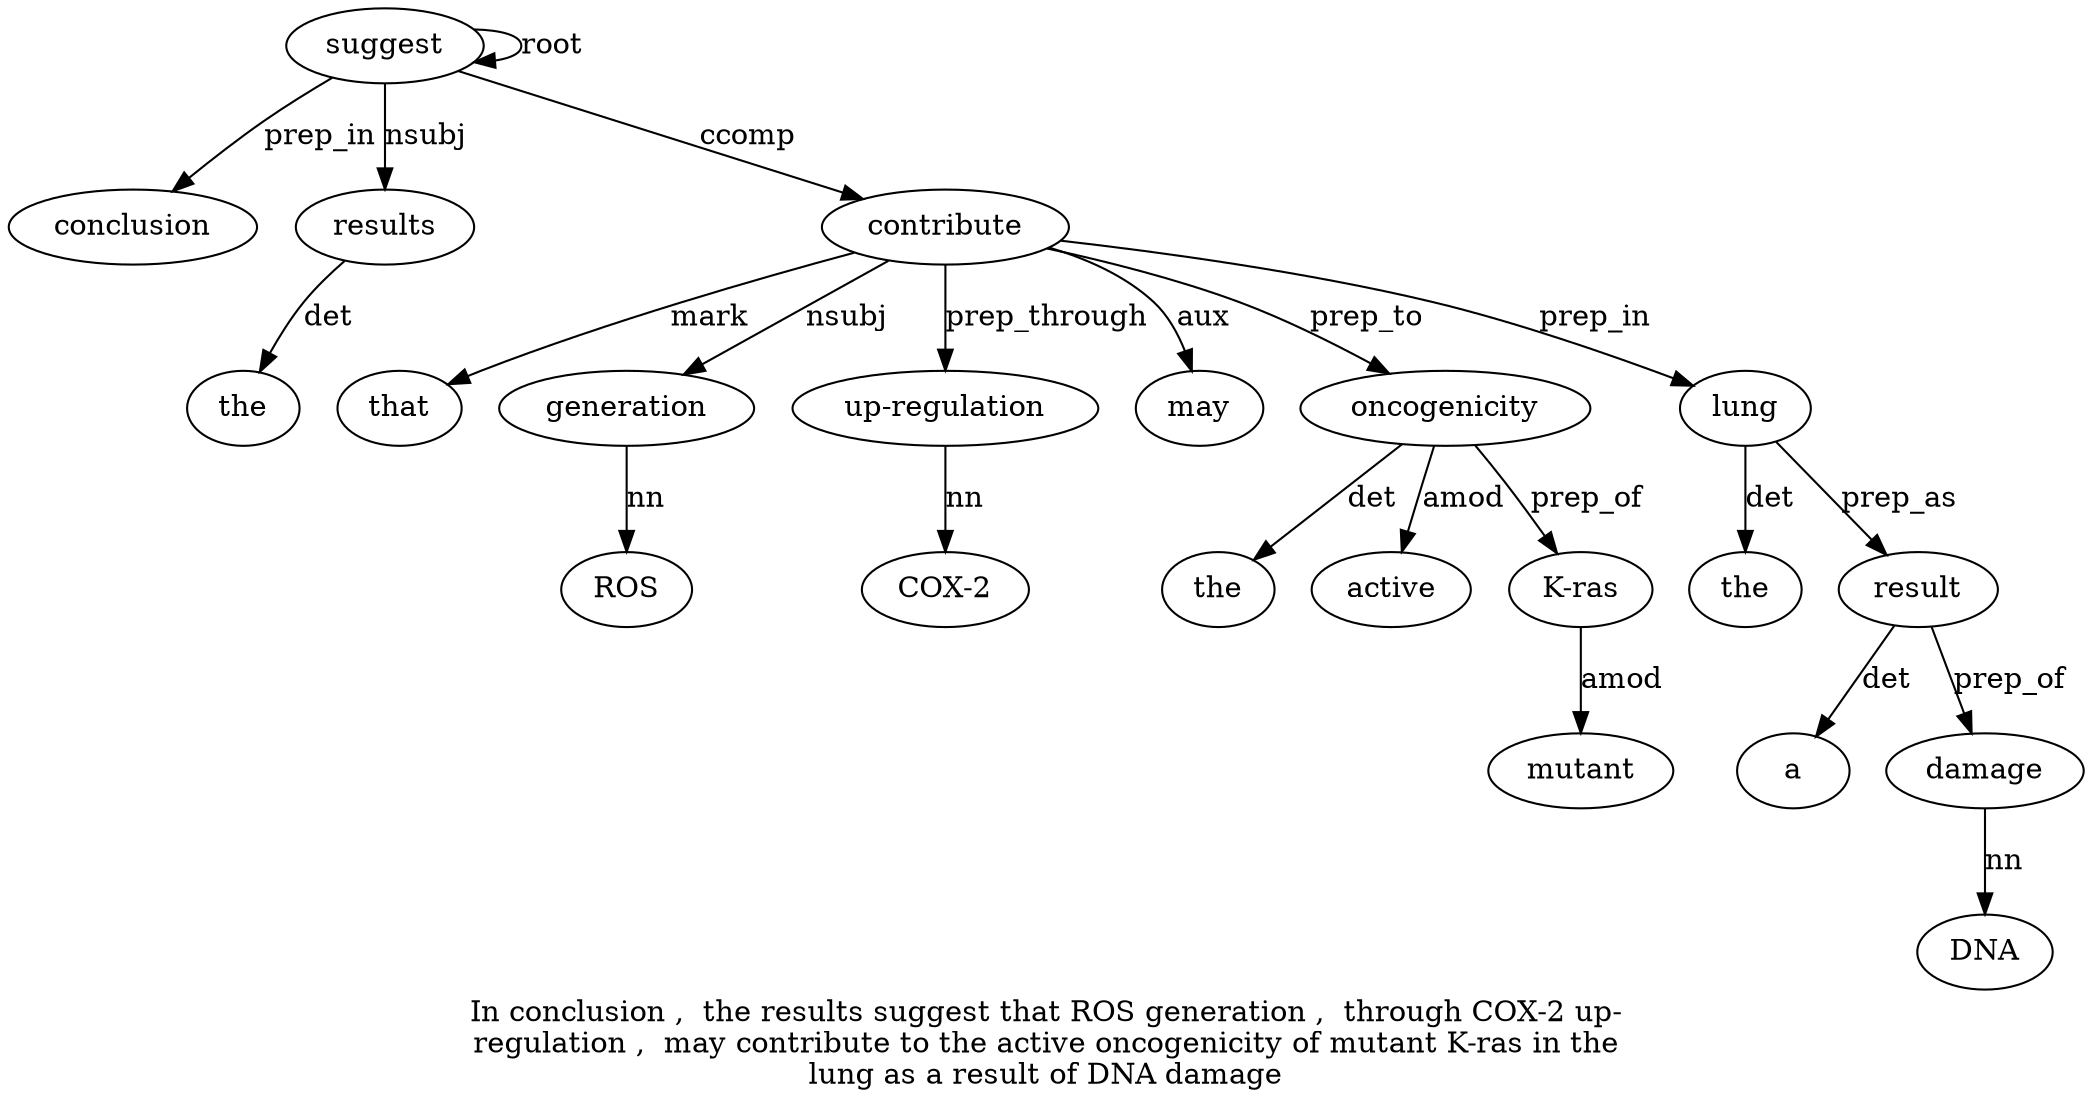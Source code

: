 digraph "In conclusion ,  the results suggest that ROS generation ,  through COX-2 up-regulation ,  may contribute to the active oncogenicity of mutant K-ras in the lung as a result of DNA damage" {
label="In conclusion ,  the results suggest that ROS generation ,  through COX-2 up-
regulation ,  may contribute to the active oncogenicity of mutant K-ras in the
lung as a result of DNA damage";
suggest6 [style=filled, fillcolor=white, label=suggest];
conclusion2 [style=filled, fillcolor=white, label=conclusion];
suggest6 -> conclusion2  [label=prep_in];
results5 [style=filled, fillcolor=white, label=results];
the4 [style=filled, fillcolor=white, label=the];
results5 -> the4  [label=det];
suggest6 -> results5  [label=nsubj];
suggest6 -> suggest6  [label=root];
contribute16 [style=filled, fillcolor=white, label=contribute];
that7 [style=filled, fillcolor=white, label=that];
contribute16 -> that7  [label=mark];
generation9 [style=filled, fillcolor=white, label=generation];
ROS8 [style=filled, fillcolor=white, label=ROS];
generation9 -> ROS8  [label=nn];
contribute16 -> generation9  [label=nsubj];
"up-regulation13" [style=filled, fillcolor=white, label="up-regulation"];
"COX-21" [style=filled, fillcolor=white, label="COX-2"];
"up-regulation13" -> "COX-21"  [label=nn];
contribute16 -> "up-regulation13"  [label=prep_through];
may15 [style=filled, fillcolor=white, label=may];
contribute16 -> may15  [label=aux];
suggest6 -> contribute16  [label=ccomp];
oncogenicity20 [style=filled, fillcolor=white, label=oncogenicity];
the18 [style=filled, fillcolor=white, label=the];
oncogenicity20 -> the18  [label=det];
active19 [style=filled, fillcolor=white, label=active];
oncogenicity20 -> active19  [label=amod];
contribute16 -> oncogenicity20  [label=prep_to];
"K-ras23" [style=filled, fillcolor=white, label="K-ras"];
mutant22 [style=filled, fillcolor=white, label=mutant];
"K-ras23" -> mutant22  [label=amod];
oncogenicity20 -> "K-ras23"  [label=prep_of];
lung26 [style=filled, fillcolor=white, label=lung];
the25 [style=filled, fillcolor=white, label=the];
lung26 -> the25  [label=det];
contribute16 -> lung26  [label=prep_in];
result29 [style=filled, fillcolor=white, label=result];
a28 [style=filled, fillcolor=white, label=a];
result29 -> a28  [label=det];
lung26 -> result29  [label=prep_as];
damage32 [style=filled, fillcolor=white, label=damage];
DNA31 [style=filled, fillcolor=white, label=DNA];
damage32 -> DNA31  [label=nn];
result29 -> damage32  [label=prep_of];
}

